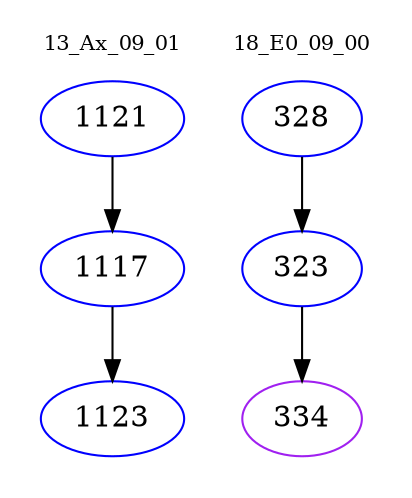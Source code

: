 digraph{
subgraph cluster_0 {
color = white
label = "13_Ax_09_01";
fontsize=10;
T0_1121 [label="1121", color="blue"]
T0_1121 -> T0_1117 [color="black"]
T0_1117 [label="1117", color="blue"]
T0_1117 -> T0_1123 [color="black"]
T0_1123 [label="1123", color="blue"]
}
subgraph cluster_1 {
color = white
label = "18_E0_09_00";
fontsize=10;
T1_328 [label="328", color="blue"]
T1_328 -> T1_323 [color="black"]
T1_323 [label="323", color="blue"]
T1_323 -> T1_334 [color="black"]
T1_334 [label="334", color="purple"]
}
}
